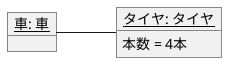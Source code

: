 @startuml オブジェクト図
left to right direction
object "<u>車: 車</u>" as car {
}
object "<u>タイヤ: タイヤ</u>" as tire {
本数 = 4本
}
car -- tire
@enduml